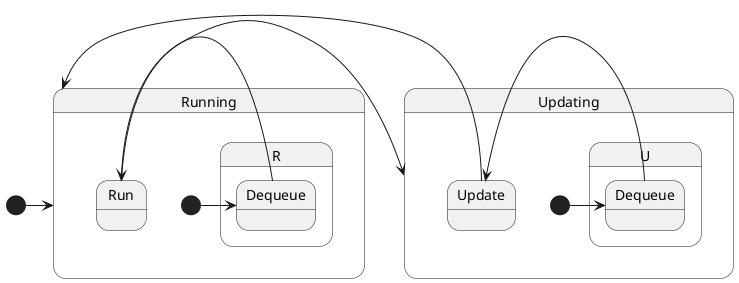 @startuml

[*] -> Running

state Running {
    state Run
    state R.Dequeue
    [*] -> R.Dequeue
    R.Dequeue -> Run
}

state Updating {
    state Update
    state U.Dequeue
    [*] -> U.Dequeue
    U.Dequeue -> Update
}

Run -> Updating
Update -> Running

@enduml